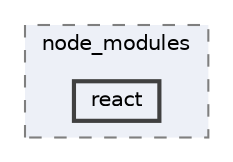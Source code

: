 digraph "pkiclassroomrescheduler/src/main/frontend/node_modules/react"
{
 // LATEX_PDF_SIZE
  bgcolor="transparent";
  edge [fontname=Helvetica,fontsize=10,labelfontname=Helvetica,labelfontsize=10];
  node [fontname=Helvetica,fontsize=10,shape=box,height=0.2,width=0.4];
  compound=true
  subgraph clusterdir_72953eda66ccb3a2722c28e1c3e6c23b {
    graph [ bgcolor="#edf0f7", pencolor="grey50", label="node_modules", fontname=Helvetica,fontsize=10 style="filled,dashed", URL="dir_72953eda66ccb3a2722c28e1c3e6c23b.html",tooltip=""]
  dir_3ede1821153a9ea8068b3181f4b00a3e [label="react", fillcolor="#edf0f7", color="grey25", style="filled,bold", URL="dir_3ede1821153a9ea8068b3181f4b00a3e.html",tooltip=""];
  }
}
